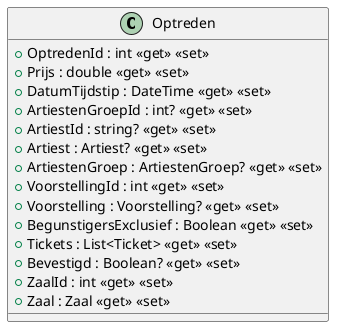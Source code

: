 @startuml
class Optreden {
    + OptredenId : int <<get>> <<set>>
    + Prijs : double <<get>> <<set>>
    + DatumTijdstip : DateTime <<get>> <<set>>
    + ArtiestenGroepId : int? <<get>> <<set>>
    + ArtiestId : string? <<get>> <<set>>
    + Artiest : Artiest? <<get>> <<set>>
    + ArtiestenGroep : ArtiestenGroep? <<get>> <<set>>
    + VoorstellingId : int <<get>> <<set>>
    + Voorstelling : Voorstelling? <<get>> <<set>>
    + BegunstigersExclusief : Boolean <<get>> <<set>>
    + Tickets : List<Ticket> <<get>> <<set>>
    + Bevestigd : Boolean? <<get>> <<set>>
    + ZaalId : int <<get>> <<set>>
    + Zaal : Zaal <<get>> <<set>>
}
@enduml
